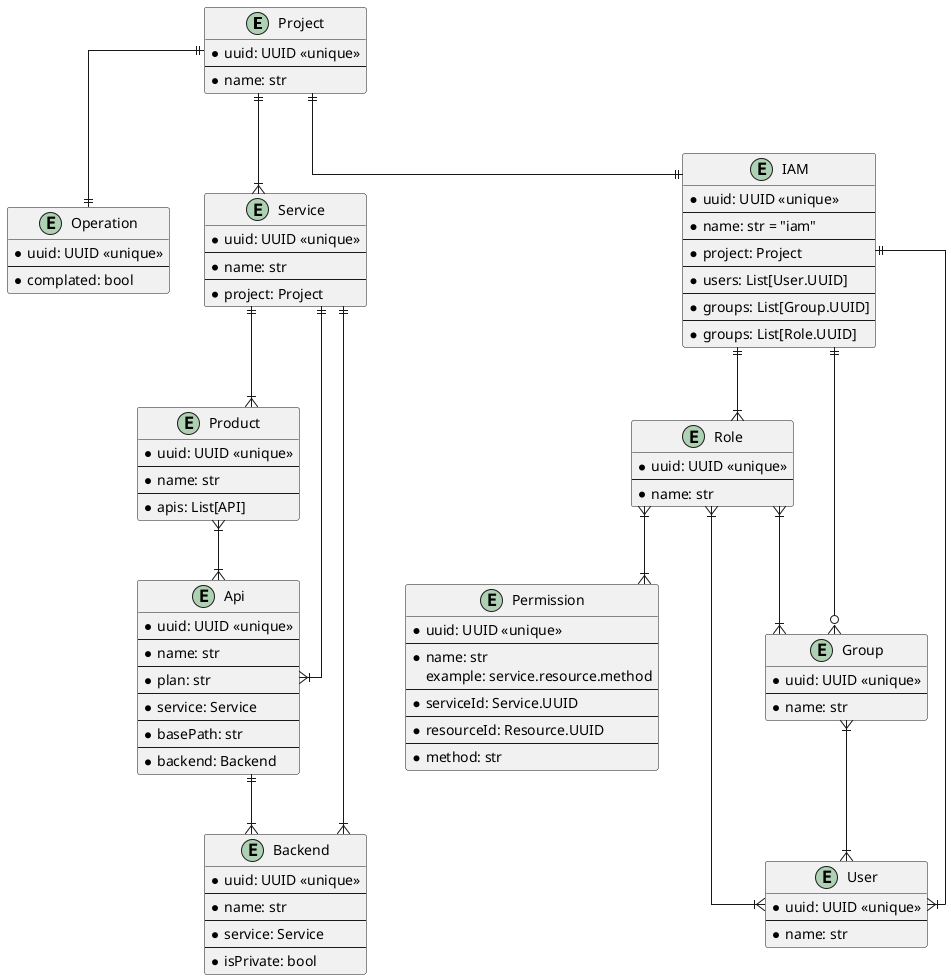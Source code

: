 @startuml
skinparam linetype ortho

entity Project {
  * uuid: UUID <<unique>>
  --
  * name: str
}

entity Operation {
  * uuid: UUID <<unique>>
  --
  * complated: bool
}

entity Service {
  * uuid: UUID <<unique>>
  --
  * name: str
  --
  * project: Project
}

entity Api {
  * uuid: UUID <<unique>>
  --
  * name: str
  --
  * plan: str
  --
  * service: Service
  --
  * basePath: str
  --
  * backend: Backend
}

entity Backend {
  * uuid: UUID <<unique>>
  --
  * name: str
  --
  * service: Service
  --
  * isPrivate: bool
}

entity Product {
  * uuid: UUID <<unique>>
  --
  * name: str
  --
  * apis: List[API]
}

entity IAM {
  * uuid: UUID <<unique>>
  --
  * name: str = "iam"
  --
  * project: Project
  --
  * users: List[User.UUID]
  --
  * groups: List[Group.UUID]
  --
  * groups: List[Role.UUID]
}

entity Role {
  * uuid: UUID <<unique>>
  --
  * name: str
}

entity Permission {
  * uuid: UUID <<unique>>
  --
  * name: str
  example: service.resource.method
  --
  * serviceId: Service.UUID
  --
  * resourceId: Resource.UUID
  --
  * method: str
}

entity Group {
  * uuid: UUID <<unique>>
  --
  * name: str
}

entity User {
  * uuid: UUID <<unique>>
  --
  * name: str
}

Project ||--|{ Service
Project ||--|| IAM
Project ||--|| Operation

Service ||--|{ Api
Service ||--|{ Backend
Service ||--|{ Product

Product }|--|{ Api
Api ||--|{ Backend

IAM ||--|{ Role
IAM ||--o{ Group
IAM ||--|{ User
Role }|--|{ Permission
Role }|--|{ Group
Role }|--|{ User
Group }|--|{ User

@enduml